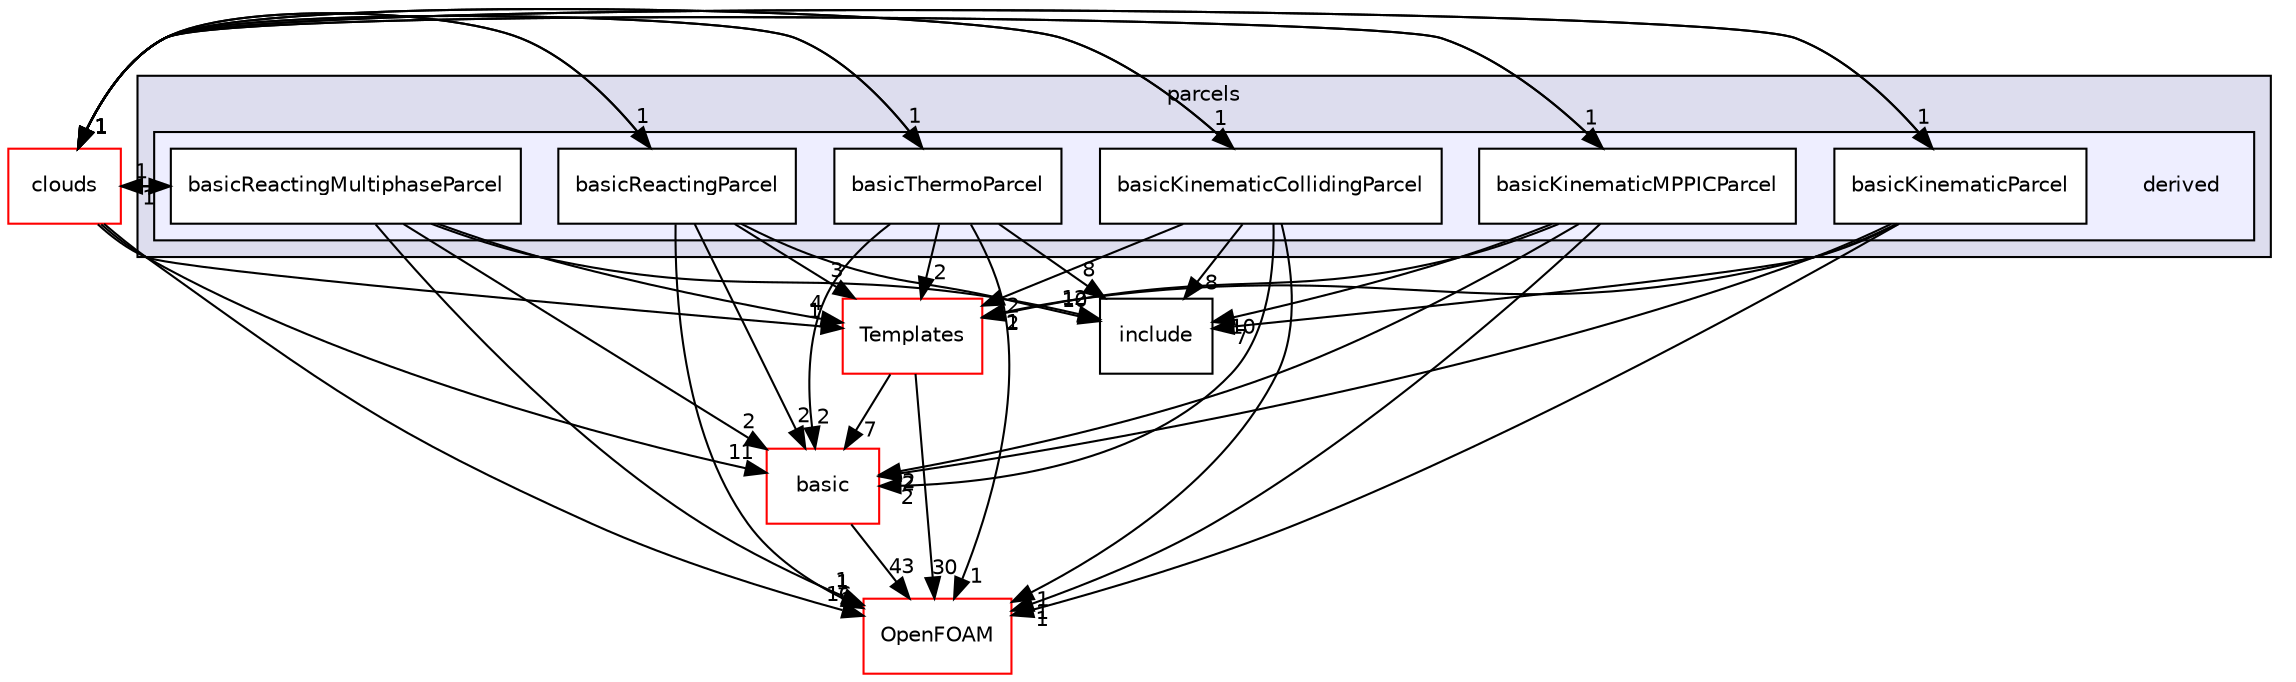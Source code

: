digraph "src/lagrangian/intermediate/parcels/derived" {
  bgcolor=transparent;
  compound=true
  node [ fontsize="10", fontname="Helvetica"];
  edge [ labelfontsize="10", labelfontname="Helvetica"];
  subgraph clusterdir_b8d19ddbdf0975644e34192d6313800e {
    graph [ bgcolor="#ddddee", pencolor="black", label="parcels" fontname="Helvetica", fontsize="10", URL="dir_b8d19ddbdf0975644e34192d6313800e.html"]
  subgraph clusterdir_d25ce32b8f85f1a08cd016b541e3d76e {
    graph [ bgcolor="#eeeeff", pencolor="black", label="" URL="dir_d25ce32b8f85f1a08cd016b541e3d76e.html"];
    dir_d25ce32b8f85f1a08cd016b541e3d76e [shape=plaintext label="derived"];
    dir_8385f506955519e7fb605d498ea369ab [shape=box label="basicKinematicCollidingParcel" color="black" fillcolor="white" style="filled" URL="dir_8385f506955519e7fb605d498ea369ab.html"];
    dir_bd7333e83632f0ae52d8ae573767a17d [shape=box label="basicKinematicMPPICParcel" color="black" fillcolor="white" style="filled" URL="dir_bd7333e83632f0ae52d8ae573767a17d.html"];
    dir_49c3f7a7bdb96fe06ddd56861c51aa7e [shape=box label="basicKinematicParcel" color="black" fillcolor="white" style="filled" URL="dir_49c3f7a7bdb96fe06ddd56861c51aa7e.html"];
    dir_29fea13ed0328410e10c2008cd538033 [shape=box label="basicReactingMultiphaseParcel" color="black" fillcolor="white" style="filled" URL="dir_29fea13ed0328410e10c2008cd538033.html"];
    dir_087b6e12855ff7752791f87375553a21 [shape=box label="basicReactingParcel" color="black" fillcolor="white" style="filled" URL="dir_087b6e12855ff7752791f87375553a21.html"];
    dir_069ad4dd3a90f1e86b8379e8674150c6 [shape=box label="basicThermoParcel" color="black" fillcolor="white" style="filled" URL="dir_069ad4dd3a90f1e86b8379e8674150c6.html"];
  }
  }
  dir_bdd630a78c14e3d279a2564e7964fc69 [shape=box label="clouds" color="red" URL="dir_bdd630a78c14e3d279a2564e7964fc69.html"];
  dir_0e9805b96b2bf461314a136059d44950 [shape=box label="Templates" color="red" URL="dir_0e9805b96b2bf461314a136059d44950.html"];
  dir_c5473ff19b20e6ec4dfe5c310b3778a8 [shape=box label="OpenFOAM" color="red" URL="dir_c5473ff19b20e6ec4dfe5c310b3778a8.html"];
  dir_5ad2c1d6ebf0f238b9e7d5151a24f37c [shape=box label="include" URL="dir_5ad2c1d6ebf0f238b9e7d5151a24f37c.html"];
  dir_584e0ab0901b4327f36f4285cac7f2f8 [shape=box label="basic" color="red" URL="dir_584e0ab0901b4327f36f4285cac7f2f8.html"];
  dir_bdd630a78c14e3d279a2564e7964fc69->dir_0e9805b96b2bf461314a136059d44950 [headlabel="1", labeldistance=1.5 headhref="dir_001424_001470.html"];
  dir_bdd630a78c14e3d279a2564e7964fc69->dir_bd7333e83632f0ae52d8ae573767a17d [headlabel="1", labeldistance=1.5 headhref="dir_001424_001459.html"];
  dir_bdd630a78c14e3d279a2564e7964fc69->dir_49c3f7a7bdb96fe06ddd56861c51aa7e [headlabel="1", labeldistance=1.5 headhref="dir_001424_001461.html"];
  dir_bdd630a78c14e3d279a2564e7964fc69->dir_087b6e12855ff7752791f87375553a21 [headlabel="1", labeldistance=1.5 headhref="dir_001424_001465.html"];
  dir_bdd630a78c14e3d279a2564e7964fc69->dir_c5473ff19b20e6ec4dfe5c310b3778a8 [headlabel="16", labeldistance=1.5 headhref="dir_001424_001891.html"];
  dir_bdd630a78c14e3d279a2564e7964fc69->dir_8385f506955519e7fb605d498ea369ab [headlabel="1", labeldistance=1.5 headhref="dir_001424_001454.html"];
  dir_bdd630a78c14e3d279a2564e7964fc69->dir_29fea13ed0328410e10c2008cd538033 [headlabel="1", labeldistance=1.5 headhref="dir_001424_001463.html"];
  dir_bdd630a78c14e3d279a2564e7964fc69->dir_069ad4dd3a90f1e86b8379e8674150c6 [headlabel="1", labeldistance=1.5 headhref="dir_001424_001467.html"];
  dir_bdd630a78c14e3d279a2564e7964fc69->dir_584e0ab0901b4327f36f4285cac7f2f8 [headlabel="11", labeldistance=1.5 headhref="dir_001424_001359.html"];
  dir_0e9805b96b2bf461314a136059d44950->dir_c5473ff19b20e6ec4dfe5c310b3778a8 [headlabel="30", labeldistance=1.5 headhref="dir_001470_001891.html"];
  dir_0e9805b96b2bf461314a136059d44950->dir_584e0ab0901b4327f36f4285cac7f2f8 [headlabel="7", labeldistance=1.5 headhref="dir_001470_001359.html"];
  dir_bd7333e83632f0ae52d8ae573767a17d->dir_bdd630a78c14e3d279a2564e7964fc69 [headlabel="1", labeldistance=1.5 headhref="dir_001459_001424.html"];
  dir_bd7333e83632f0ae52d8ae573767a17d->dir_0e9805b96b2bf461314a136059d44950 [headlabel="2", labeldistance=1.5 headhref="dir_001459_001470.html"];
  dir_bd7333e83632f0ae52d8ae573767a17d->dir_c5473ff19b20e6ec4dfe5c310b3778a8 [headlabel="1", labeldistance=1.5 headhref="dir_001459_001891.html"];
  dir_bd7333e83632f0ae52d8ae573767a17d->dir_5ad2c1d6ebf0f238b9e7d5151a24f37c [headlabel="10", labeldistance=1.5 headhref="dir_001459_001469.html"];
  dir_bd7333e83632f0ae52d8ae573767a17d->dir_584e0ab0901b4327f36f4285cac7f2f8 [headlabel="2", labeldistance=1.5 headhref="dir_001459_001359.html"];
  dir_49c3f7a7bdb96fe06ddd56861c51aa7e->dir_bdd630a78c14e3d279a2564e7964fc69 [headlabel="1", labeldistance=1.5 headhref="dir_001461_001424.html"];
  dir_49c3f7a7bdb96fe06ddd56861c51aa7e->dir_0e9805b96b2bf461314a136059d44950 [headlabel="1", labeldistance=1.5 headhref="dir_001461_001470.html"];
  dir_49c3f7a7bdb96fe06ddd56861c51aa7e->dir_c5473ff19b20e6ec4dfe5c310b3778a8 [headlabel="1", labeldistance=1.5 headhref="dir_001461_001891.html"];
  dir_49c3f7a7bdb96fe06ddd56861c51aa7e->dir_5ad2c1d6ebf0f238b9e7d5151a24f37c [headlabel="7", labeldistance=1.5 headhref="dir_001461_001469.html"];
  dir_49c3f7a7bdb96fe06ddd56861c51aa7e->dir_584e0ab0901b4327f36f4285cac7f2f8 [headlabel="2", labeldistance=1.5 headhref="dir_001461_001359.html"];
  dir_087b6e12855ff7752791f87375553a21->dir_bdd630a78c14e3d279a2564e7964fc69 [headlabel="1", labeldistance=1.5 headhref="dir_001465_001424.html"];
  dir_087b6e12855ff7752791f87375553a21->dir_0e9805b96b2bf461314a136059d44950 [headlabel="3", labeldistance=1.5 headhref="dir_001465_001470.html"];
  dir_087b6e12855ff7752791f87375553a21->dir_c5473ff19b20e6ec4dfe5c310b3778a8 [headlabel="1", labeldistance=1.5 headhref="dir_001465_001891.html"];
  dir_087b6e12855ff7752791f87375553a21->dir_5ad2c1d6ebf0f238b9e7d5151a24f37c [headlabel="10", labeldistance=1.5 headhref="dir_001465_001469.html"];
  dir_087b6e12855ff7752791f87375553a21->dir_584e0ab0901b4327f36f4285cac7f2f8 [headlabel="2", labeldistance=1.5 headhref="dir_001465_001359.html"];
  dir_8385f506955519e7fb605d498ea369ab->dir_bdd630a78c14e3d279a2564e7964fc69 [headlabel="1", labeldistance=1.5 headhref="dir_001454_001424.html"];
  dir_8385f506955519e7fb605d498ea369ab->dir_0e9805b96b2bf461314a136059d44950 [headlabel="2", labeldistance=1.5 headhref="dir_001454_001470.html"];
  dir_8385f506955519e7fb605d498ea369ab->dir_c5473ff19b20e6ec4dfe5c310b3778a8 [headlabel="1", labeldistance=1.5 headhref="dir_001454_001891.html"];
  dir_8385f506955519e7fb605d498ea369ab->dir_5ad2c1d6ebf0f238b9e7d5151a24f37c [headlabel="8", labeldistance=1.5 headhref="dir_001454_001469.html"];
  dir_8385f506955519e7fb605d498ea369ab->dir_584e0ab0901b4327f36f4285cac7f2f8 [headlabel="2", labeldistance=1.5 headhref="dir_001454_001359.html"];
  dir_29fea13ed0328410e10c2008cd538033->dir_bdd630a78c14e3d279a2564e7964fc69 [headlabel="1", labeldistance=1.5 headhref="dir_001463_001424.html"];
  dir_29fea13ed0328410e10c2008cd538033->dir_0e9805b96b2bf461314a136059d44950 [headlabel="4", labeldistance=1.5 headhref="dir_001463_001470.html"];
  dir_29fea13ed0328410e10c2008cd538033->dir_c5473ff19b20e6ec4dfe5c310b3778a8 [headlabel="1", labeldistance=1.5 headhref="dir_001463_001891.html"];
  dir_29fea13ed0328410e10c2008cd538033->dir_5ad2c1d6ebf0f238b9e7d5151a24f37c [headlabel="12", labeldistance=1.5 headhref="dir_001463_001469.html"];
  dir_29fea13ed0328410e10c2008cd538033->dir_584e0ab0901b4327f36f4285cac7f2f8 [headlabel="2", labeldistance=1.5 headhref="dir_001463_001359.html"];
  dir_069ad4dd3a90f1e86b8379e8674150c6->dir_bdd630a78c14e3d279a2564e7964fc69 [headlabel="1", labeldistance=1.5 headhref="dir_001467_001424.html"];
  dir_069ad4dd3a90f1e86b8379e8674150c6->dir_0e9805b96b2bf461314a136059d44950 [headlabel="2", labeldistance=1.5 headhref="dir_001467_001470.html"];
  dir_069ad4dd3a90f1e86b8379e8674150c6->dir_c5473ff19b20e6ec4dfe5c310b3778a8 [headlabel="1", labeldistance=1.5 headhref="dir_001467_001891.html"];
  dir_069ad4dd3a90f1e86b8379e8674150c6->dir_5ad2c1d6ebf0f238b9e7d5151a24f37c [headlabel="8", labeldistance=1.5 headhref="dir_001467_001469.html"];
  dir_069ad4dd3a90f1e86b8379e8674150c6->dir_584e0ab0901b4327f36f4285cac7f2f8 [headlabel="2", labeldistance=1.5 headhref="dir_001467_001359.html"];
  dir_584e0ab0901b4327f36f4285cac7f2f8->dir_c5473ff19b20e6ec4dfe5c310b3778a8 [headlabel="43", labeldistance=1.5 headhref="dir_001359_001891.html"];
}

